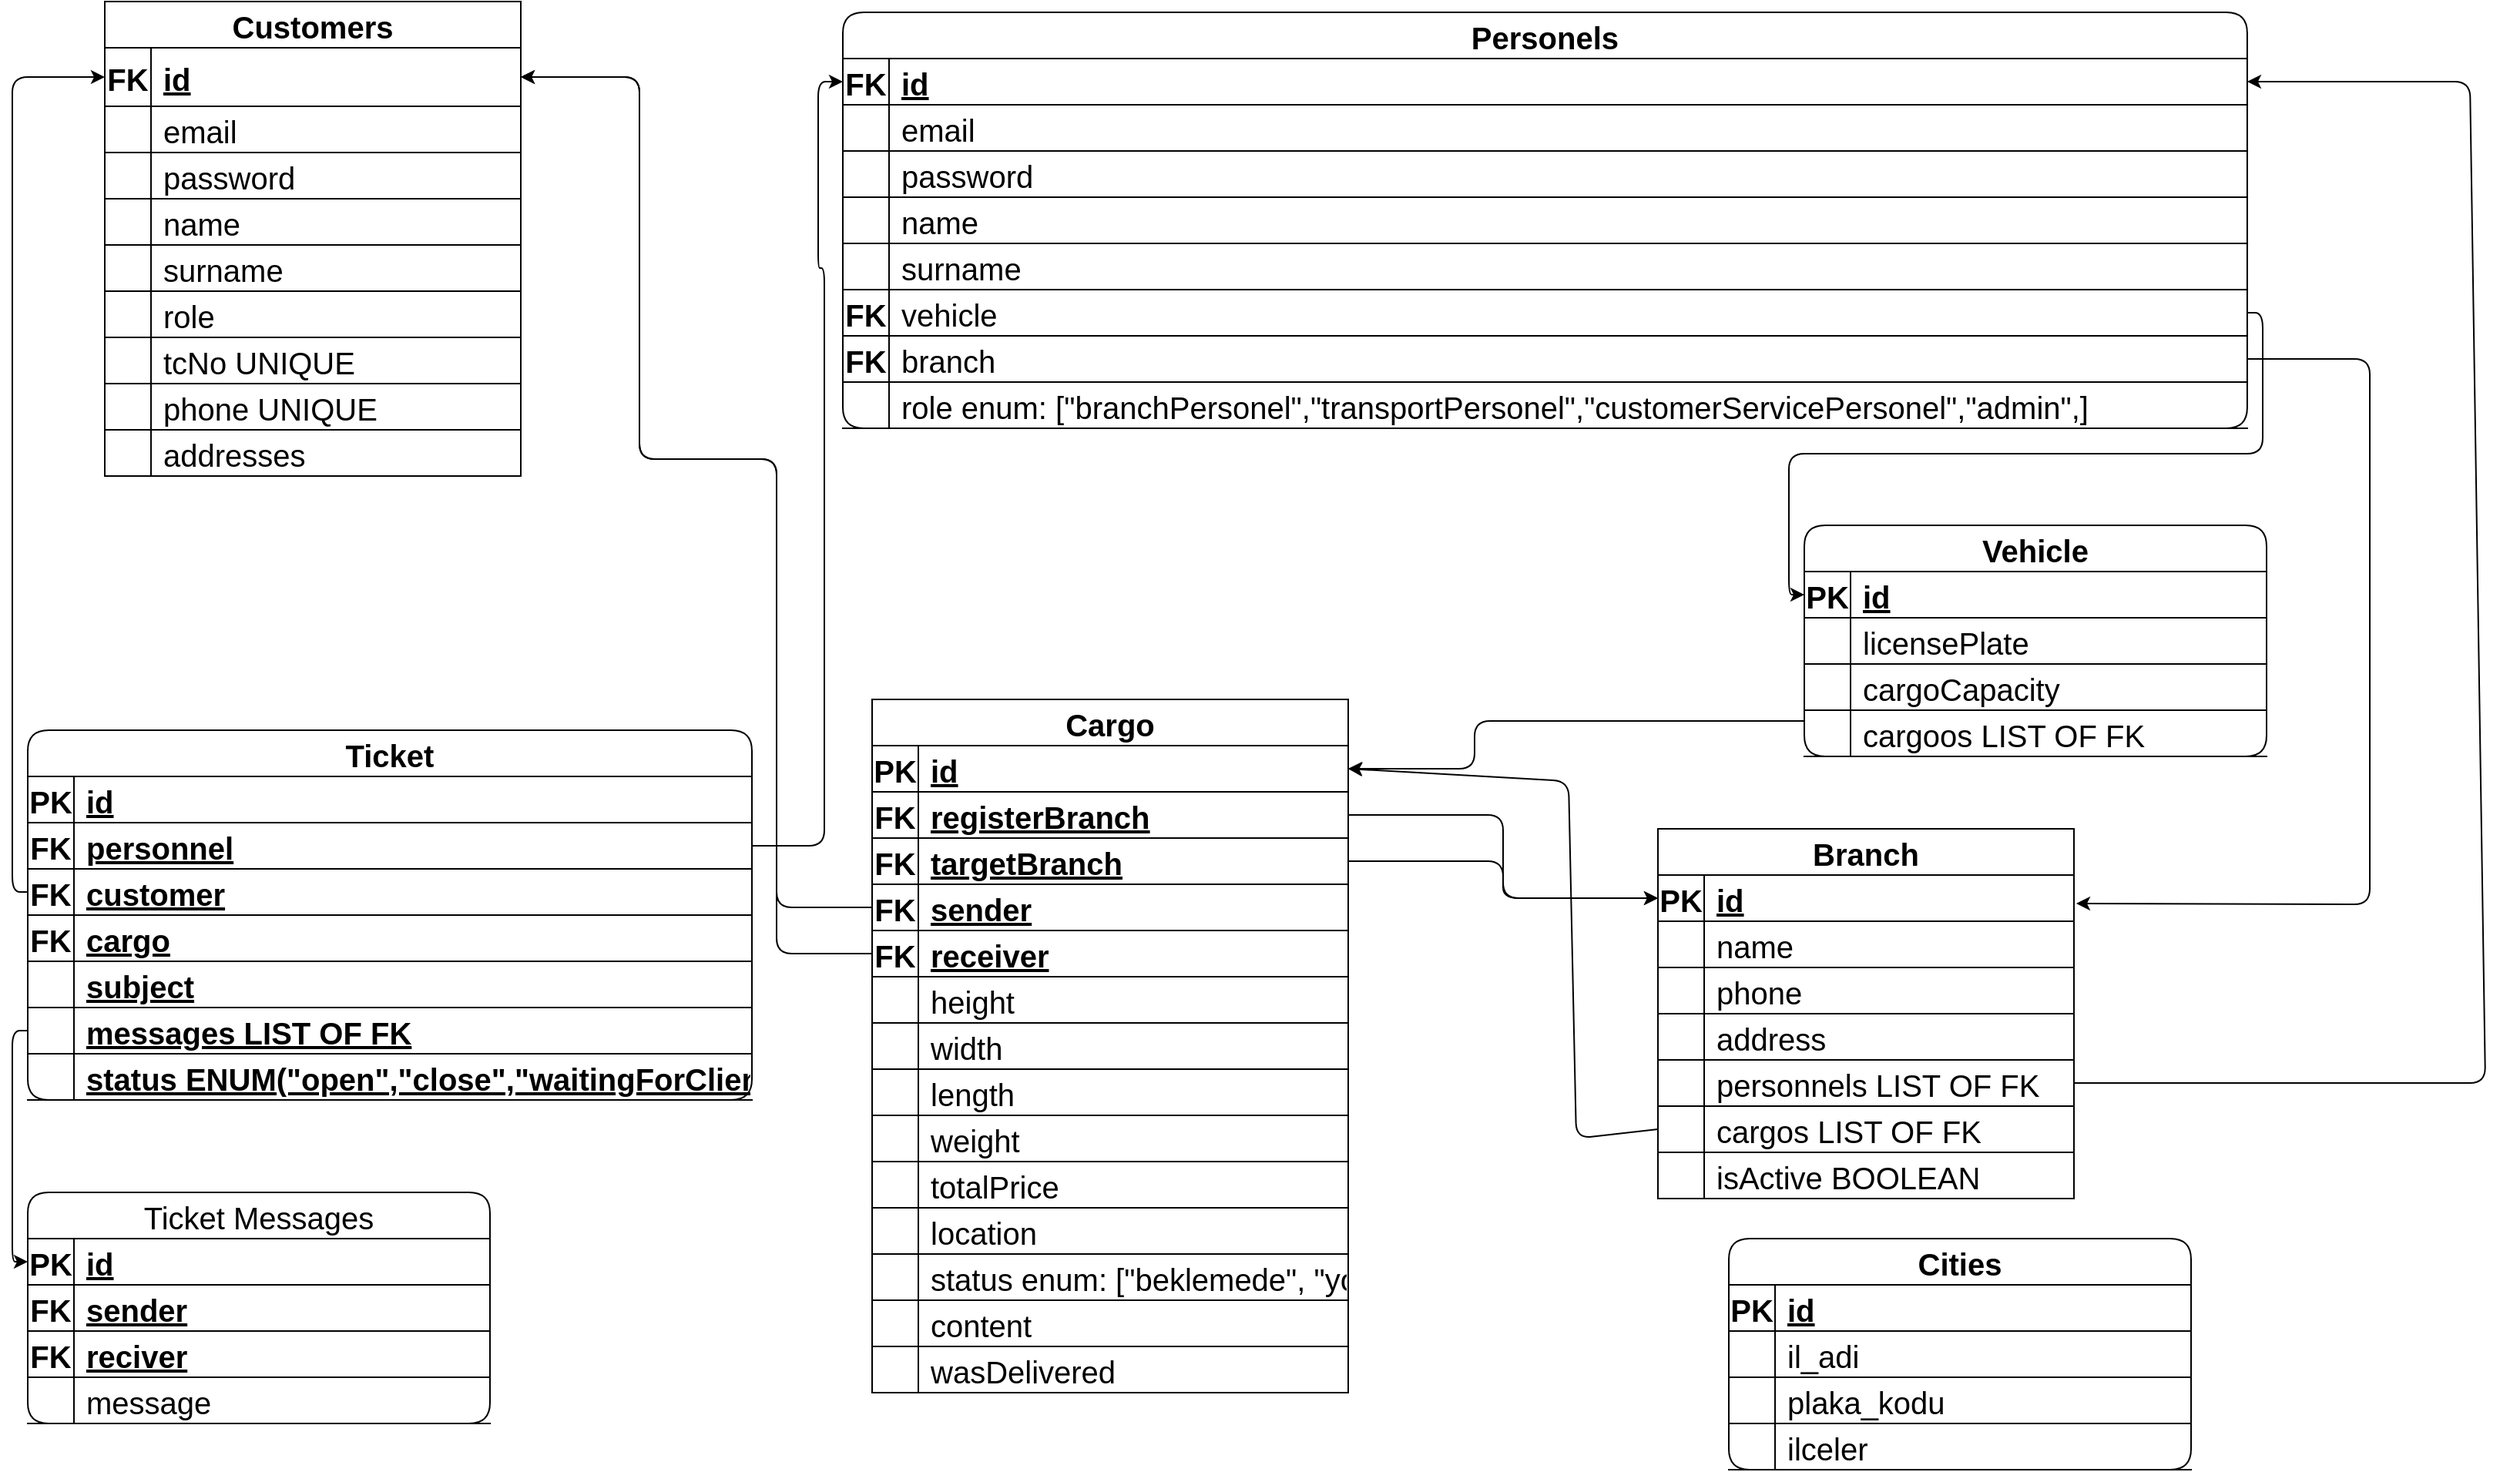 <mxfile>
    <diagram id="R2lEEEUBdFMjLlhIrx00" name="Page-1">
        <mxGraphModel dx="2983" dy="1580" grid="0" gridSize="10" guides="1" tooltips="1" connect="1" arrows="1" fold="1" page="0" pageScale="1" pageWidth="850" pageHeight="1100" math="0" shadow="0" extFonts="Permanent Marker^https://fonts.googleapis.com/css?family=Permanent+Marker">
            <root>
                <mxCell id="0"/>
                <mxCell id="1" parent="0"/>
                <mxCell id="185" style="edgeStyle=orthogonalEdgeStyle;rounded=0;sketch=0;html=1;elbow=vertical;entryX=1;entryY=0.5;entryDx=0;entryDy=0;endArrow=ERmany;endFill=0;" parent="1" target="20" edge="1">
                    <mxGeometry relative="1" as="geometry"/>
                </mxCell>
                <object label="Customers" password="" id="C-vyLk0tnHw3VtMMgP7b-23">
                    <mxCell style="shape=table;startSize=30;container=1;collapsible=1;childLayout=tableLayout;fixedRows=1;rowLines=0;fontStyle=1;align=center;resizeLast=1;labelBorderColor=none;fontSize=20;" parent="1" vertex="1">
                        <mxGeometry x="-320" y="-193" width="270" height="308" as="geometry"/>
                    </mxCell>
                </object>
                <mxCell id="C-vyLk0tnHw3VtMMgP7b-24" value="" style="shape=partialRectangle;collapsible=0;dropTarget=0;pointerEvents=0;fillColor=none;points=[[0,0.5],[1,0.5]];portConstraint=eastwest;top=0;left=0;right=0;bottom=1;labelBorderColor=none;fontSize=20;" parent="C-vyLk0tnHw3VtMMgP7b-23" vertex="1">
                    <mxGeometry y="30" width="270" height="38" as="geometry"/>
                </mxCell>
                <mxCell id="C-vyLk0tnHw3VtMMgP7b-25" value="FK" style="shape=partialRectangle;overflow=hidden;connectable=0;fillColor=none;top=0;left=0;bottom=0;right=0;fontStyle=1;labelBorderColor=none;fontSize=20;" parent="C-vyLk0tnHw3VtMMgP7b-24" vertex="1">
                    <mxGeometry width="30" height="38" as="geometry">
                        <mxRectangle width="30" height="38" as="alternateBounds"/>
                    </mxGeometry>
                </mxCell>
                <mxCell id="C-vyLk0tnHw3VtMMgP7b-26" value="id" style="shape=partialRectangle;overflow=hidden;connectable=0;fillColor=none;top=0;left=0;bottom=0;right=0;align=left;spacingLeft=6;fontStyle=5;labelBorderColor=none;fontSize=20;" parent="C-vyLk0tnHw3VtMMgP7b-24" vertex="1">
                    <mxGeometry x="30" width="240" height="38" as="geometry">
                        <mxRectangle width="240" height="38" as="alternateBounds"/>
                    </mxGeometry>
                </mxCell>
                <mxCell id="515" style="shape=partialRectangle;collapsible=0;dropTarget=0;pointerEvents=0;fillColor=none;points=[[0,0.5],[1,0.5]];portConstraint=eastwest;top=0;left=0;right=0;bottom=1;labelBorderColor=none;fontSize=20;" vertex="1" parent="C-vyLk0tnHw3VtMMgP7b-23">
                    <mxGeometry y="68" width="270" height="30" as="geometry"/>
                </mxCell>
                <mxCell id="516" style="shape=partialRectangle;overflow=hidden;connectable=0;fillColor=none;top=0;left=0;bottom=0;right=0;fontStyle=1;labelBorderColor=none;fontSize=20;" vertex="1" parent="515">
                    <mxGeometry width="30" height="30" as="geometry">
                        <mxRectangle width="30" height="30" as="alternateBounds"/>
                    </mxGeometry>
                </mxCell>
                <mxCell id="517" value="email" style="shape=partialRectangle;overflow=hidden;connectable=0;fillColor=none;top=0;left=0;bottom=0;right=0;align=left;spacingLeft=6;fontStyle=0;labelBorderColor=none;fontSize=20;" vertex="1" parent="515">
                    <mxGeometry x="30" width="240" height="30" as="geometry">
                        <mxRectangle width="240" height="30" as="alternateBounds"/>
                    </mxGeometry>
                </mxCell>
                <mxCell id="512" style="shape=partialRectangle;collapsible=0;dropTarget=0;pointerEvents=0;fillColor=none;points=[[0,0.5],[1,0.5]];portConstraint=eastwest;top=0;left=0;right=0;bottom=1;labelBorderColor=none;fontSize=20;" vertex="1" parent="C-vyLk0tnHw3VtMMgP7b-23">
                    <mxGeometry y="98" width="270" height="30" as="geometry"/>
                </mxCell>
                <mxCell id="513" style="shape=partialRectangle;overflow=hidden;connectable=0;fillColor=none;top=0;left=0;bottom=0;right=0;fontStyle=1;labelBorderColor=none;fontSize=20;" vertex="1" parent="512">
                    <mxGeometry width="30" height="30" as="geometry">
                        <mxRectangle width="30" height="30" as="alternateBounds"/>
                    </mxGeometry>
                </mxCell>
                <mxCell id="514" value="password" style="shape=partialRectangle;overflow=hidden;connectable=0;fillColor=none;top=0;left=0;bottom=0;right=0;align=left;spacingLeft=6;fontStyle=0;labelBorderColor=none;fontSize=20;" vertex="1" parent="512">
                    <mxGeometry x="30" width="240" height="30" as="geometry">
                        <mxRectangle width="240" height="30" as="alternateBounds"/>
                    </mxGeometry>
                </mxCell>
                <mxCell id="518" style="shape=partialRectangle;collapsible=0;dropTarget=0;pointerEvents=0;fillColor=none;points=[[0,0.5],[1,0.5]];portConstraint=eastwest;top=0;left=0;right=0;bottom=1;labelBorderColor=none;fontSize=20;" vertex="1" parent="C-vyLk0tnHw3VtMMgP7b-23">
                    <mxGeometry y="128" width="270" height="30" as="geometry"/>
                </mxCell>
                <mxCell id="519" style="shape=partialRectangle;overflow=hidden;connectable=0;fillColor=none;top=0;left=0;bottom=0;right=0;fontStyle=1;labelBorderColor=none;fontSize=20;" vertex="1" parent="518">
                    <mxGeometry width="30" height="30" as="geometry">
                        <mxRectangle width="30" height="30" as="alternateBounds"/>
                    </mxGeometry>
                </mxCell>
                <mxCell id="520" value="name" style="shape=partialRectangle;overflow=hidden;connectable=0;fillColor=none;top=0;left=0;bottom=0;right=0;align=left;spacingLeft=6;fontStyle=0;labelBorderColor=none;fontSize=20;" vertex="1" parent="518">
                    <mxGeometry x="30" width="240" height="30" as="geometry">
                        <mxRectangle width="240" height="30" as="alternateBounds"/>
                    </mxGeometry>
                </mxCell>
                <mxCell id="521" style="shape=partialRectangle;collapsible=0;dropTarget=0;pointerEvents=0;fillColor=none;points=[[0,0.5],[1,0.5]];portConstraint=eastwest;top=0;left=0;right=0;bottom=1;labelBorderColor=none;fontSize=20;" vertex="1" parent="C-vyLk0tnHw3VtMMgP7b-23">
                    <mxGeometry y="158" width="270" height="30" as="geometry"/>
                </mxCell>
                <mxCell id="522" style="shape=partialRectangle;overflow=hidden;connectable=0;fillColor=none;top=0;left=0;bottom=0;right=0;fontStyle=1;labelBorderColor=none;fontSize=20;" vertex="1" parent="521">
                    <mxGeometry width="30" height="30" as="geometry">
                        <mxRectangle width="30" height="30" as="alternateBounds"/>
                    </mxGeometry>
                </mxCell>
                <mxCell id="523" value="surname" style="shape=partialRectangle;overflow=hidden;connectable=0;fillColor=none;top=0;left=0;bottom=0;right=0;align=left;spacingLeft=6;fontStyle=0;labelBorderColor=none;fontSize=20;" vertex="1" parent="521">
                    <mxGeometry x="30" width="240" height="30" as="geometry">
                        <mxRectangle width="240" height="30" as="alternateBounds"/>
                    </mxGeometry>
                </mxCell>
                <mxCell id="524" style="shape=partialRectangle;collapsible=0;dropTarget=0;pointerEvents=0;fillColor=none;points=[[0,0.5],[1,0.5]];portConstraint=eastwest;top=0;left=0;right=0;bottom=1;labelBorderColor=none;fontSize=20;" vertex="1" parent="C-vyLk0tnHw3VtMMgP7b-23">
                    <mxGeometry y="188" width="270" height="30" as="geometry"/>
                </mxCell>
                <mxCell id="525" style="shape=partialRectangle;overflow=hidden;connectable=0;fillColor=none;top=0;left=0;bottom=0;right=0;fontStyle=1;labelBorderColor=none;fontSize=20;" vertex="1" parent="524">
                    <mxGeometry width="30" height="30" as="geometry">
                        <mxRectangle width="30" height="30" as="alternateBounds"/>
                    </mxGeometry>
                </mxCell>
                <mxCell id="526" value="role" style="shape=partialRectangle;overflow=hidden;connectable=0;fillColor=none;top=0;left=0;bottom=0;right=0;align=left;spacingLeft=6;fontStyle=0;labelBorderColor=none;fontSize=20;" vertex="1" parent="524">
                    <mxGeometry x="30" width="240" height="30" as="geometry">
                        <mxRectangle width="240" height="30" as="alternateBounds"/>
                    </mxGeometry>
                </mxCell>
                <mxCell id="286" style="shape=partialRectangle;collapsible=0;dropTarget=0;pointerEvents=0;fillColor=none;points=[[0,0.5],[1,0.5]];portConstraint=eastwest;top=0;left=0;right=0;bottom=1;labelBorderColor=none;fontSize=20;" parent="C-vyLk0tnHw3VtMMgP7b-23" vertex="1">
                    <mxGeometry y="218" width="270" height="30" as="geometry"/>
                </mxCell>
                <mxCell id="287" style="shape=partialRectangle;overflow=hidden;connectable=0;fillColor=none;top=0;left=0;bottom=0;right=0;fontStyle=1;labelBorderColor=none;fontSize=20;" parent="286" vertex="1">
                    <mxGeometry width="30" height="30" as="geometry">
                        <mxRectangle width="30" height="30" as="alternateBounds"/>
                    </mxGeometry>
                </mxCell>
                <mxCell id="288" value="tcNo UNIQUE" style="shape=partialRectangle;overflow=hidden;connectable=0;fillColor=none;top=0;left=0;bottom=0;right=0;align=left;spacingLeft=6;fontStyle=0;labelBorderColor=none;fontSize=20;" parent="286" vertex="1">
                    <mxGeometry x="30" width="240" height="30" as="geometry">
                        <mxRectangle width="240" height="30" as="alternateBounds"/>
                    </mxGeometry>
                </mxCell>
                <mxCell id="289" style="shape=partialRectangle;collapsible=0;dropTarget=0;pointerEvents=0;fillColor=none;points=[[0,0.5],[1,0.5]];portConstraint=eastwest;top=0;left=0;right=0;bottom=1;labelBorderColor=none;fontSize=20;" parent="C-vyLk0tnHw3VtMMgP7b-23" vertex="1">
                    <mxGeometry y="248" width="270" height="30" as="geometry"/>
                </mxCell>
                <mxCell id="290" style="shape=partialRectangle;overflow=hidden;connectable=0;fillColor=none;top=0;left=0;bottom=0;right=0;fontStyle=1;labelBorderColor=none;fontSize=20;" parent="289" vertex="1">
                    <mxGeometry width="30" height="30" as="geometry">
                        <mxRectangle width="30" height="30" as="alternateBounds"/>
                    </mxGeometry>
                </mxCell>
                <mxCell id="291" value="phone UNIQUE" style="shape=partialRectangle;overflow=hidden;connectable=0;fillColor=none;top=0;left=0;bottom=0;right=0;align=left;spacingLeft=6;fontStyle=0;labelBorderColor=none;fontSize=20;" parent="289" vertex="1">
                    <mxGeometry x="30" width="240" height="30" as="geometry">
                        <mxRectangle width="240" height="30" as="alternateBounds"/>
                    </mxGeometry>
                </mxCell>
                <mxCell id="410" style="shape=partialRectangle;collapsible=0;dropTarget=0;pointerEvents=0;fillColor=none;points=[[0,0.5],[1,0.5]];portConstraint=eastwest;top=0;left=0;right=0;bottom=1;labelBorderColor=none;fontSize=20;" parent="C-vyLk0tnHw3VtMMgP7b-23" vertex="1">
                    <mxGeometry y="278" width="270" height="30" as="geometry"/>
                </mxCell>
                <mxCell id="411" style="shape=partialRectangle;overflow=hidden;connectable=0;fillColor=none;top=0;left=0;bottom=0;right=0;fontStyle=1;labelBorderColor=none;fontSize=20;" parent="410" vertex="1">
                    <mxGeometry width="30" height="30" as="geometry">
                        <mxRectangle width="30" height="30" as="alternateBounds"/>
                    </mxGeometry>
                </mxCell>
                <mxCell id="412" value="addresses" style="shape=partialRectangle;overflow=hidden;connectable=0;fillColor=none;top=0;left=0;bottom=0;right=0;align=left;spacingLeft=6;fontStyle=0;labelBorderColor=none;fontSize=20;" parent="410" vertex="1">
                    <mxGeometry x="30" width="240" height="30" as="geometry">
                        <mxRectangle width="240" height="30" as="alternateBounds"/>
                    </mxGeometry>
                </mxCell>
                <mxCell id="2" value="Branch" style="shape=table;startSize=30;container=1;collapsible=1;childLayout=tableLayout;fixedRows=1;rowLines=1;fontStyle=1;align=center;resizeLast=1;labelBorderColor=none;fontSize=20;" parent="1" vertex="1">
                    <mxGeometry x="688" y="344" width="270" height="240" as="geometry"/>
                </mxCell>
                <mxCell id="3" value="" style="shape=partialRectangle;collapsible=0;dropTarget=0;pointerEvents=0;fillColor=none;points=[[0,0.5],[1,0.5]];portConstraint=eastwest;top=0;left=0;right=0;bottom=1;labelBorderColor=none;fontSize=20;" parent="2" vertex="1">
                    <mxGeometry y="30" width="270" height="30" as="geometry"/>
                </mxCell>
                <mxCell id="4" value="PK" style="shape=partialRectangle;overflow=hidden;connectable=0;fillColor=none;top=0;left=0;bottom=0;right=0;fontStyle=1;labelBorderColor=none;fontSize=20;" parent="3" vertex="1">
                    <mxGeometry width="30" height="30" as="geometry">
                        <mxRectangle width="30" height="30" as="alternateBounds"/>
                    </mxGeometry>
                </mxCell>
                <mxCell id="5" value="id" style="shape=partialRectangle;overflow=hidden;connectable=0;fillColor=none;top=0;left=0;bottom=0;right=0;align=left;spacingLeft=6;fontStyle=5;labelBorderColor=none;fontSize=20;" parent="3" vertex="1">
                    <mxGeometry x="30" width="240" height="30" as="geometry">
                        <mxRectangle width="240" height="30" as="alternateBounds"/>
                    </mxGeometry>
                </mxCell>
                <mxCell id="361" style="shape=partialRectangle;collapsible=0;dropTarget=0;pointerEvents=0;fillColor=none;points=[[0,0.5],[1,0.5]];portConstraint=eastwest;top=0;left=0;right=0;bottom=0;labelBorderColor=none;fontSize=20;" parent="2" vertex="1">
                    <mxGeometry y="60" width="270" height="30" as="geometry"/>
                </mxCell>
                <mxCell id="362" style="shape=partialRectangle;overflow=hidden;connectable=0;fillColor=none;top=0;left=0;bottom=0;right=0;labelBorderColor=none;fontSize=20;" parent="361" vertex="1">
                    <mxGeometry width="30" height="30" as="geometry">
                        <mxRectangle width="30" height="30" as="alternateBounds"/>
                    </mxGeometry>
                </mxCell>
                <mxCell id="363" value="name" style="shape=partialRectangle;overflow=hidden;connectable=0;fillColor=none;top=0;left=0;bottom=0;right=0;align=left;spacingLeft=6;labelBorderColor=none;fontSize=20;" parent="361" vertex="1">
                    <mxGeometry x="30" width="240" height="30" as="geometry">
                        <mxRectangle width="240" height="30" as="alternateBounds"/>
                    </mxGeometry>
                </mxCell>
                <mxCell id="364" style="shape=partialRectangle;collapsible=0;dropTarget=0;pointerEvents=0;fillColor=none;points=[[0,0.5],[1,0.5]];portConstraint=eastwest;top=0;left=0;right=0;bottom=0;labelBorderColor=none;fontSize=20;" parent="2" vertex="1">
                    <mxGeometry y="90" width="270" height="30" as="geometry"/>
                </mxCell>
                <mxCell id="365" style="shape=partialRectangle;overflow=hidden;connectable=0;fillColor=none;top=0;left=0;bottom=0;right=0;labelBorderColor=none;fontSize=20;" parent="364" vertex="1">
                    <mxGeometry width="30" height="30" as="geometry">
                        <mxRectangle width="30" height="30" as="alternateBounds"/>
                    </mxGeometry>
                </mxCell>
                <mxCell id="366" value="phone" style="shape=partialRectangle;overflow=hidden;connectable=0;fillColor=none;top=0;left=0;bottom=0;right=0;align=left;spacingLeft=6;labelBorderColor=none;fontSize=20;" parent="364" vertex="1">
                    <mxGeometry x="30" width="240" height="30" as="geometry">
                        <mxRectangle width="240" height="30" as="alternateBounds"/>
                    </mxGeometry>
                </mxCell>
                <mxCell id="429" style="shape=partialRectangle;collapsible=0;dropTarget=0;pointerEvents=0;fillColor=none;points=[[0,0.5],[1,0.5]];portConstraint=eastwest;top=0;left=0;right=0;bottom=0;labelBorderColor=none;fontSize=20;" parent="2" vertex="1">
                    <mxGeometry y="120" width="270" height="30" as="geometry"/>
                </mxCell>
                <mxCell id="430" style="shape=partialRectangle;overflow=hidden;connectable=0;fillColor=none;top=0;left=0;bottom=0;right=0;labelBorderColor=none;fontSize=20;" parent="429" vertex="1">
                    <mxGeometry width="30" height="30" as="geometry">
                        <mxRectangle width="30" height="30" as="alternateBounds"/>
                    </mxGeometry>
                </mxCell>
                <mxCell id="431" value="address" style="shape=partialRectangle;overflow=hidden;connectable=0;fillColor=none;top=0;left=0;bottom=0;right=0;align=left;spacingLeft=6;labelBorderColor=none;fontSize=20;" parent="429" vertex="1">
                    <mxGeometry x="30" width="240" height="30" as="geometry">
                        <mxRectangle width="240" height="30" as="alternateBounds"/>
                    </mxGeometry>
                </mxCell>
                <mxCell id="348" style="shape=partialRectangle;collapsible=0;dropTarget=0;pointerEvents=0;fillColor=none;points=[[0,0.5],[1,0.5]];portConstraint=eastwest;top=0;left=0;right=0;bottom=0;labelBorderColor=none;fontSize=20;" parent="2" vertex="1">
                    <mxGeometry y="150" width="270" height="30" as="geometry"/>
                </mxCell>
                <mxCell id="349" value="" style="shape=partialRectangle;overflow=hidden;connectable=0;fillColor=none;top=0;left=0;bottom=0;right=0;labelBorderColor=none;fontSize=20;" parent="348" vertex="1">
                    <mxGeometry width="30" height="30" as="geometry">
                        <mxRectangle width="30" height="30" as="alternateBounds"/>
                    </mxGeometry>
                </mxCell>
                <mxCell id="350" value="personnels LIST OF FK" style="shape=partialRectangle;overflow=hidden;connectable=0;fillColor=none;top=0;left=0;bottom=0;right=0;align=left;spacingLeft=6;labelBorderColor=none;fontSize=20;" parent="348" vertex="1">
                    <mxGeometry x="30" width="240" height="30" as="geometry">
                        <mxRectangle width="240" height="30" as="alternateBounds"/>
                    </mxGeometry>
                </mxCell>
                <mxCell id="382" style="shape=partialRectangle;collapsible=0;dropTarget=0;pointerEvents=0;fillColor=none;points=[[0,0.5],[1,0.5]];portConstraint=eastwest;top=0;left=0;right=0;bottom=0;labelBorderColor=none;fontSize=20;" parent="2" vertex="1">
                    <mxGeometry y="180" width="270" height="30" as="geometry"/>
                </mxCell>
                <mxCell id="383" style="shape=partialRectangle;overflow=hidden;connectable=0;fillColor=none;top=0;left=0;bottom=0;right=0;labelBorderColor=none;fontSize=20;" parent="382" vertex="1">
                    <mxGeometry width="30" height="30" as="geometry">
                        <mxRectangle width="30" height="30" as="alternateBounds"/>
                    </mxGeometry>
                </mxCell>
                <mxCell id="384" value="cargos LIST OF FK" style="shape=partialRectangle;overflow=hidden;connectable=0;fillColor=none;top=0;left=0;bottom=0;right=0;align=left;spacingLeft=6;labelBorderColor=none;fontSize=20;" parent="382" vertex="1">
                    <mxGeometry x="30" width="240" height="30" as="geometry">
                        <mxRectangle width="240" height="30" as="alternateBounds"/>
                    </mxGeometry>
                </mxCell>
                <mxCell id="123" style="shape=partialRectangle;collapsible=0;dropTarget=0;pointerEvents=0;fillColor=none;points=[[0,0.5],[1,0.5]];portConstraint=eastwest;top=0;left=0;right=0;bottom=0;labelBorderColor=none;fontSize=20;" parent="2" vertex="1">
                    <mxGeometry y="210" width="270" height="30" as="geometry"/>
                </mxCell>
                <mxCell id="124" style="shape=partialRectangle;overflow=hidden;connectable=0;fillColor=none;top=0;left=0;bottom=0;right=0;labelBorderColor=none;fontSize=20;" parent="123" vertex="1">
                    <mxGeometry width="30" height="30" as="geometry">
                        <mxRectangle width="30" height="30" as="alternateBounds"/>
                    </mxGeometry>
                </mxCell>
                <mxCell id="125" value="isActive BOOLEAN" style="shape=partialRectangle;overflow=hidden;connectable=0;fillColor=none;top=0;left=0;bottom=0;right=0;align=left;spacingLeft=6;labelBorderColor=none;fontSize=20;" parent="123" vertex="1">
                    <mxGeometry x="30" width="240" height="30" as="geometry">
                        <mxRectangle width="240" height="30" as="alternateBounds"/>
                    </mxGeometry>
                </mxCell>
                <mxCell id="19" value="Cargo" style="shape=table;startSize=30;container=1;collapsible=1;childLayout=tableLayout;fixedRows=1;rowLines=1;fontStyle=1;align=center;resizeLast=1;labelBorderColor=none;fontSize=20;" parent="1" vertex="1">
                    <mxGeometry x="178" y="260" width="309" height="450" as="geometry"/>
                </mxCell>
                <mxCell id="20" value="" style="shape=partialRectangle;collapsible=0;dropTarget=0;pointerEvents=0;fillColor=none;points=[[0,0.5],[1,0.5]];portConstraint=eastwest;top=0;left=0;right=0;bottom=1;labelBorderColor=none;fontSize=20;" parent="19" vertex="1">
                    <mxGeometry y="30" width="309" height="30" as="geometry"/>
                </mxCell>
                <mxCell id="21" value="PK" style="shape=partialRectangle;overflow=hidden;connectable=0;fillColor=none;top=0;left=0;bottom=0;right=0;fontStyle=1;labelBorderColor=none;fontSize=20;" parent="20" vertex="1">
                    <mxGeometry width="30" height="30" as="geometry">
                        <mxRectangle width="30" height="30" as="alternateBounds"/>
                    </mxGeometry>
                </mxCell>
                <mxCell id="22" value="id" style="shape=partialRectangle;overflow=hidden;connectable=0;fillColor=none;top=0;left=0;bottom=0;right=0;align=left;spacingLeft=6;fontStyle=5;labelBorderColor=none;fontSize=20;" parent="20" vertex="1">
                    <mxGeometry x="30" width="279" height="30" as="geometry">
                        <mxRectangle width="279" height="30" as="alternateBounds"/>
                    </mxGeometry>
                </mxCell>
                <mxCell id="23" value="" style="shape=partialRectangle;collapsible=0;dropTarget=0;pointerEvents=0;fillColor=none;points=[[0,0.5],[1,0.5]];portConstraint=eastwest;top=0;left=0;right=0;bottom=0;fontStyle=5;labelBorderColor=none;fontSize=20;" parent="19" vertex="1">
                    <mxGeometry y="60" width="309" height="30" as="geometry"/>
                </mxCell>
                <mxCell id="24" value="FK" style="shape=partialRectangle;overflow=hidden;connectable=0;fillColor=none;top=0;left=0;bottom=0;right=0;fontStyle=1;labelBorderColor=none;fontSize=20;" parent="23" vertex="1">
                    <mxGeometry width="30" height="30" as="geometry">
                        <mxRectangle width="30" height="30" as="alternateBounds"/>
                    </mxGeometry>
                </mxCell>
                <mxCell id="25" value="registerBranch" style="shape=partialRectangle;overflow=hidden;connectable=0;fillColor=none;top=0;left=0;bottom=0;right=0;align=left;spacingLeft=6;fontStyle=5;labelBorderColor=none;fontSize=20;" parent="23" vertex="1">
                    <mxGeometry x="30" width="279" height="30" as="geometry">
                        <mxRectangle width="279" height="30" as="alternateBounds"/>
                    </mxGeometry>
                </mxCell>
                <mxCell id="97" style="shape=partialRectangle;collapsible=0;dropTarget=0;pointerEvents=0;fillColor=none;points=[[0,0.5],[1,0.5]];portConstraint=eastwest;top=0;left=0;right=0;bottom=0;labelBorderColor=none;fontSize=20;" parent="19" vertex="1">
                    <mxGeometry y="90" width="309" height="30" as="geometry"/>
                </mxCell>
                <mxCell id="98" value="FK" style="shape=partialRectangle;overflow=hidden;connectable=0;fillColor=none;top=0;left=0;bottom=0;right=0;fontStyle=1;labelBorderColor=none;fontSize=20;" parent="97" vertex="1">
                    <mxGeometry width="30" height="30" as="geometry">
                        <mxRectangle width="30" height="30" as="alternateBounds"/>
                    </mxGeometry>
                </mxCell>
                <mxCell id="99" value="targetBranch" style="shape=partialRectangle;overflow=hidden;connectable=0;fillColor=none;top=0;left=0;bottom=0;right=0;align=left;spacingLeft=6;fontStyle=5;labelBorderColor=none;fontSize=20;" parent="97" vertex="1">
                    <mxGeometry x="30" width="279" height="30" as="geometry">
                        <mxRectangle width="279" height="30" as="alternateBounds"/>
                    </mxGeometry>
                </mxCell>
                <mxCell id="115" style="shape=partialRectangle;collapsible=0;dropTarget=0;pointerEvents=0;fillColor=none;points=[[0,0.5],[1,0.5]];portConstraint=eastwest;top=0;left=0;right=0;bottom=0;labelBorderColor=none;fontSize=20;" parent="19" vertex="1">
                    <mxGeometry y="120" width="309" height="30" as="geometry"/>
                </mxCell>
                <mxCell id="116" value="FK" style="shape=partialRectangle;overflow=hidden;connectable=0;fillColor=none;top=0;left=0;bottom=0;right=0;fontStyle=1;labelBorderColor=none;fontSize=20;" parent="115" vertex="1">
                    <mxGeometry width="30" height="30" as="geometry">
                        <mxRectangle width="30" height="30" as="alternateBounds"/>
                    </mxGeometry>
                </mxCell>
                <mxCell id="117" value="sender" style="shape=partialRectangle;overflow=hidden;connectable=0;fillColor=none;top=0;left=0;bottom=0;right=0;align=left;spacingLeft=6;fontStyle=5;labelBorderColor=none;fontSize=20;" parent="115" vertex="1">
                    <mxGeometry x="30" width="279" height="30" as="geometry">
                        <mxRectangle width="279" height="30" as="alternateBounds"/>
                    </mxGeometry>
                </mxCell>
                <mxCell id="105" style="shape=partialRectangle;collapsible=0;dropTarget=0;pointerEvents=0;fillColor=none;points=[[0,0.5],[1,0.5]];portConstraint=eastwest;top=0;left=0;right=0;bottom=0;labelBorderColor=none;fontSize=20;" parent="19" vertex="1">
                    <mxGeometry y="150" width="309" height="30" as="geometry"/>
                </mxCell>
                <mxCell id="106" value="FK" style="shape=partialRectangle;overflow=hidden;connectable=0;fillColor=none;top=0;left=0;bottom=0;right=0;fontStyle=1;labelBorderColor=none;fontSize=20;" parent="105" vertex="1">
                    <mxGeometry width="30" height="30" as="geometry">
                        <mxRectangle width="30" height="30" as="alternateBounds"/>
                    </mxGeometry>
                </mxCell>
                <mxCell id="107" value="receiver" style="shape=partialRectangle;overflow=hidden;connectable=0;fillColor=none;top=0;left=0;bottom=0;right=0;align=left;spacingLeft=6;fontStyle=5;labelBorderColor=none;fontSize=20;" parent="105" vertex="1">
                    <mxGeometry x="30" width="279" height="30" as="geometry">
                        <mxRectangle width="279" height="30" as="alternateBounds"/>
                    </mxGeometry>
                </mxCell>
                <mxCell id="492" style="shape=partialRectangle;collapsible=0;dropTarget=0;pointerEvents=0;fillColor=none;points=[[0,0.5],[1,0.5]];portConstraint=eastwest;top=0;left=0;right=0;bottom=0;labelBorderColor=none;fontSize=20;" parent="19" vertex="1">
                    <mxGeometry y="180" width="309" height="30" as="geometry"/>
                </mxCell>
                <mxCell id="493" style="shape=partialRectangle;overflow=hidden;connectable=0;fillColor=none;top=0;left=0;bottom=0;right=0;labelBorderColor=none;fontSize=20;" parent="492" vertex="1">
                    <mxGeometry width="30" height="30" as="geometry">
                        <mxRectangle width="30" height="30" as="alternateBounds"/>
                    </mxGeometry>
                </mxCell>
                <mxCell id="494" value="height" style="shape=partialRectangle;overflow=hidden;connectable=0;fillColor=none;top=0;left=0;bottom=0;right=0;align=left;spacingLeft=6;labelBorderColor=none;fontSize=20;" parent="492" vertex="1">
                    <mxGeometry x="30" width="279" height="30" as="geometry">
                        <mxRectangle width="279" height="30" as="alternateBounds"/>
                    </mxGeometry>
                </mxCell>
                <mxCell id="495" style="shape=partialRectangle;collapsible=0;dropTarget=0;pointerEvents=0;fillColor=none;points=[[0,0.5],[1,0.5]];portConstraint=eastwest;top=0;left=0;right=0;bottom=0;labelBorderColor=none;fontSize=20;" parent="19" vertex="1">
                    <mxGeometry y="210" width="309" height="30" as="geometry"/>
                </mxCell>
                <mxCell id="496" style="shape=partialRectangle;overflow=hidden;connectable=0;fillColor=none;top=0;left=0;bottom=0;right=0;labelBorderColor=none;fontSize=20;" parent="495" vertex="1">
                    <mxGeometry width="30" height="30" as="geometry">
                        <mxRectangle width="30" height="30" as="alternateBounds"/>
                    </mxGeometry>
                </mxCell>
                <mxCell id="497" value="width" style="shape=partialRectangle;overflow=hidden;connectable=0;fillColor=none;top=0;left=0;bottom=0;right=0;align=left;spacingLeft=6;labelBorderColor=none;fontSize=20;" parent="495" vertex="1">
                    <mxGeometry x="30" width="279" height="30" as="geometry">
                        <mxRectangle width="279" height="30" as="alternateBounds"/>
                    </mxGeometry>
                </mxCell>
                <mxCell id="498" style="shape=partialRectangle;collapsible=0;dropTarget=0;pointerEvents=0;fillColor=none;points=[[0,0.5],[1,0.5]];portConstraint=eastwest;top=0;left=0;right=0;bottom=0;labelBorderColor=none;fontSize=20;" parent="19" vertex="1">
                    <mxGeometry y="240" width="309" height="30" as="geometry"/>
                </mxCell>
                <mxCell id="499" style="shape=partialRectangle;overflow=hidden;connectable=0;fillColor=none;top=0;left=0;bottom=0;right=0;labelBorderColor=none;fontSize=20;" parent="498" vertex="1">
                    <mxGeometry width="30" height="30" as="geometry">
                        <mxRectangle width="30" height="30" as="alternateBounds"/>
                    </mxGeometry>
                </mxCell>
                <mxCell id="500" value="length" style="shape=partialRectangle;overflow=hidden;connectable=0;fillColor=none;top=0;left=0;bottom=0;right=0;align=left;spacingLeft=6;labelBorderColor=none;fontSize=20;" parent="498" vertex="1">
                    <mxGeometry x="30" width="279" height="30" as="geometry">
                        <mxRectangle width="279" height="30" as="alternateBounds"/>
                    </mxGeometry>
                </mxCell>
                <mxCell id="109" style="shape=partialRectangle;collapsible=0;dropTarget=0;pointerEvents=0;fillColor=none;points=[[0,0.5],[1,0.5]];portConstraint=eastwest;top=0;left=0;right=0;bottom=0;labelBorderColor=none;fontSize=20;" parent="19" vertex="1">
                    <mxGeometry y="270" width="309" height="30" as="geometry"/>
                </mxCell>
                <mxCell id="110" style="shape=partialRectangle;overflow=hidden;connectable=0;fillColor=none;top=0;left=0;bottom=0;right=0;labelBorderColor=none;fontSize=20;" parent="109" vertex="1">
                    <mxGeometry width="30" height="30" as="geometry">
                        <mxRectangle width="30" height="30" as="alternateBounds"/>
                    </mxGeometry>
                </mxCell>
                <mxCell id="111" value="weight" style="shape=partialRectangle;overflow=hidden;connectable=0;fillColor=none;top=0;left=0;bottom=0;right=0;align=left;spacingLeft=6;labelBorderColor=none;fontSize=20;" parent="109" vertex="1">
                    <mxGeometry x="30" width="279" height="30" as="geometry">
                        <mxRectangle width="279" height="30" as="alternateBounds"/>
                    </mxGeometry>
                </mxCell>
                <mxCell id="112" style="shape=partialRectangle;collapsible=0;dropTarget=0;pointerEvents=0;fillColor=none;points=[[0,0.5],[1,0.5]];portConstraint=eastwest;top=0;left=0;right=0;bottom=0;labelBorderColor=none;fontSize=20;" parent="19" vertex="1">
                    <mxGeometry y="300" width="309" height="30" as="geometry"/>
                </mxCell>
                <mxCell id="113" style="shape=partialRectangle;overflow=hidden;connectable=0;fillColor=none;top=0;left=0;bottom=0;right=0;labelBorderColor=none;fontSize=20;" parent="112" vertex="1">
                    <mxGeometry width="30" height="30" as="geometry">
                        <mxRectangle width="30" height="30" as="alternateBounds"/>
                    </mxGeometry>
                </mxCell>
                <mxCell id="114" value="totalPrice" style="shape=partialRectangle;overflow=hidden;connectable=0;fillColor=none;top=0;left=0;bottom=0;right=0;align=left;spacingLeft=6;labelBorderColor=none;fontSize=20;" parent="112" vertex="1">
                    <mxGeometry x="30" width="279" height="30" as="geometry">
                        <mxRectangle width="279" height="30" as="alternateBounds"/>
                    </mxGeometry>
                </mxCell>
                <mxCell id="376" style="shape=partialRectangle;collapsible=0;dropTarget=0;pointerEvents=0;fillColor=none;points=[[0,0.5],[1,0.5]];portConstraint=eastwest;top=0;left=0;right=0;bottom=0;labelBorderColor=none;fontSize=20;" parent="19" vertex="1">
                    <mxGeometry y="330" width="309" height="30" as="geometry"/>
                </mxCell>
                <mxCell id="377" style="shape=partialRectangle;overflow=hidden;connectable=0;fillColor=none;top=0;left=0;bottom=0;right=0;labelBorderColor=none;fontSize=20;" parent="376" vertex="1">
                    <mxGeometry width="30" height="30" as="geometry">
                        <mxRectangle width="30" height="30" as="alternateBounds"/>
                    </mxGeometry>
                </mxCell>
                <mxCell id="378" value="location" style="shape=partialRectangle;overflow=hidden;connectable=0;fillColor=none;top=0;left=0;bottom=0;right=0;align=left;spacingLeft=6;labelBorderColor=none;fontSize=20;" parent="376" vertex="1">
                    <mxGeometry x="30" width="279" height="30" as="geometry">
                        <mxRectangle width="279" height="30" as="alternateBounds"/>
                    </mxGeometry>
                </mxCell>
                <mxCell id="119" style="shape=partialRectangle;collapsible=0;dropTarget=0;pointerEvents=0;fillColor=none;points=[[0,0.5],[1,0.5]];portConstraint=eastwest;top=0;left=0;right=0;bottom=0;labelBorderColor=none;fontSize=20;" parent="19" vertex="1">
                    <mxGeometry y="360" width="309" height="30" as="geometry"/>
                </mxCell>
                <mxCell id="120" style="shape=partialRectangle;overflow=hidden;connectable=0;fillColor=none;top=0;left=0;bottom=0;right=0;labelBorderColor=none;fontSize=20;" parent="119" vertex="1">
                    <mxGeometry width="30" height="30" as="geometry">
                        <mxRectangle width="30" height="30" as="alternateBounds"/>
                    </mxGeometry>
                </mxCell>
                <mxCell id="121" value="status enum: [&quot;beklemede&quot;, &quot;yolda&quot;, &quot;teslim edildi&quot;,&quot;subede&quot;]" style="shape=partialRectangle;overflow=hidden;connectable=0;fillColor=none;top=0;left=0;bottom=0;right=0;align=left;spacingLeft=6;labelBorderColor=none;fontSize=20;" parent="119" vertex="1">
                    <mxGeometry x="30" width="279" height="30" as="geometry">
                        <mxRectangle width="279" height="30" as="alternateBounds"/>
                    </mxGeometry>
                </mxCell>
                <mxCell id="367" style="shape=partialRectangle;collapsible=0;dropTarget=0;pointerEvents=0;fillColor=none;points=[[0,0.5],[1,0.5]];portConstraint=eastwest;top=0;left=0;right=0;bottom=0;labelBorderColor=none;fontSize=20;" parent="19" vertex="1">
                    <mxGeometry y="390" width="309" height="30" as="geometry"/>
                </mxCell>
                <mxCell id="368" style="shape=partialRectangle;overflow=hidden;connectable=0;fillColor=none;top=0;left=0;bottom=0;right=0;labelBorderColor=none;fontSize=20;" parent="367" vertex="1">
                    <mxGeometry width="30" height="30" as="geometry">
                        <mxRectangle width="30" height="30" as="alternateBounds"/>
                    </mxGeometry>
                </mxCell>
                <mxCell id="369" value="content" style="shape=partialRectangle;overflow=hidden;connectable=0;fillColor=none;top=0;left=0;bottom=0;right=0;align=left;spacingLeft=6;labelBorderColor=none;fontSize=20;" parent="367" vertex="1">
                    <mxGeometry x="30" width="279" height="30" as="geometry">
                        <mxRectangle width="279" height="30" as="alternateBounds"/>
                    </mxGeometry>
                </mxCell>
                <mxCell id="379" style="shape=partialRectangle;collapsible=0;dropTarget=0;pointerEvents=0;fillColor=none;points=[[0,0.5],[1,0.5]];portConstraint=eastwest;top=0;left=0;right=0;bottom=0;labelBorderColor=none;fontSize=20;" parent="19" vertex="1">
                    <mxGeometry y="420" width="309" height="30" as="geometry"/>
                </mxCell>
                <mxCell id="380" style="shape=partialRectangle;overflow=hidden;connectable=0;fillColor=none;top=0;left=0;bottom=0;right=0;labelBorderColor=none;fontSize=20;" parent="379" vertex="1">
                    <mxGeometry width="30" height="30" as="geometry">
                        <mxRectangle width="30" height="30" as="alternateBounds"/>
                    </mxGeometry>
                </mxCell>
                <mxCell id="381" value="wasDelivered" style="shape=partialRectangle;overflow=hidden;connectable=0;fillColor=none;top=0;left=0;bottom=0;right=0;align=left;spacingLeft=6;labelBorderColor=none;fontSize=20;" parent="379" vertex="1">
                    <mxGeometry x="30" width="279" height="30" as="geometry">
                        <mxRectangle width="279" height="30" as="alternateBounds"/>
                    </mxGeometry>
                </mxCell>
                <mxCell id="88" style="edgeStyle=none;html=1;entryX=1;entryY=0.5;entryDx=0;entryDy=0;sketch=1;curveFitting=1;jiggle=2;strokeColor=none;labelBorderColor=none;fontSize=20;" parent="1" target="3" edge="1">
                    <mxGeometry relative="1" as="geometry">
                        <mxPoint x="132.232" y="150.0" as="sourcePoint"/>
                    </mxGeometry>
                </mxCell>
                <object label="Vehicle" name="name" placeholders="1" surname="surname" branch="branch" id="171">
                    <mxCell style="shape=table;startSize=30;container=1;collapsible=1;childLayout=tableLayout;fixedRows=1;rowLines=1;fontStyle=1;align=center;resizeLast=1;resizeLastRow=1;columnLines=1;rounded=1;shadow=0;comic=0;labelBorderColor=none;fontSize=20;" parent="1" vertex="1">
                        <mxGeometry x="783" y="147" width="300" height="150" as="geometry">
                            <mxRectangle x="420" y="80" width="100" height="30" as="alternateBounds"/>
                        </mxGeometry>
                    </mxCell>
                </object>
                <mxCell id="172" value="" style="shape=partialRectangle;collapsible=0;dropTarget=0;pointerEvents=0;fillColor=none;points=[[0,0.5],[1,0.5]];portConstraint=eastwest;top=0;left=0;right=0;bottom=1;labelBorderColor=none;fontSize=20;" parent="171" vertex="1">
                    <mxGeometry y="30" width="300" height="30" as="geometry"/>
                </mxCell>
                <mxCell id="173" value="PK" style="shape=partialRectangle;overflow=hidden;connectable=0;fillColor=none;top=0;left=0;bottom=0;right=0;fontStyle=1;labelBorderColor=none;fontSize=20;" parent="172" vertex="1">
                    <mxGeometry width="30" height="30" as="geometry">
                        <mxRectangle width="30" height="30" as="alternateBounds"/>
                    </mxGeometry>
                </mxCell>
                <mxCell id="174" value="id" style="shape=partialRectangle;overflow=hidden;connectable=0;fillColor=none;top=0;left=0;bottom=0;right=0;align=left;spacingLeft=6;fontStyle=5;labelBorderColor=none;fontSize=20;" parent="172" vertex="1">
                    <mxGeometry x="30" width="270" height="30" as="geometry">
                        <mxRectangle width="270" height="30" as="alternateBounds"/>
                    </mxGeometry>
                </mxCell>
                <mxCell id="175" style="shape=partialRectangle;collapsible=0;dropTarget=0;pointerEvents=0;fillColor=none;points=[[0,0.5],[1,0.5]];portConstraint=eastwest;top=0;left=0;right=0;bottom=1;labelBorderColor=none;fontSize=20;" parent="171" vertex="1">
                    <mxGeometry y="60" width="300" height="30" as="geometry"/>
                </mxCell>
                <mxCell id="176" style="shape=partialRectangle;overflow=hidden;connectable=0;fillColor=none;top=0;left=0;bottom=0;right=0;fontStyle=1;labelBorderColor=none;fontSize=20;" parent="175" vertex="1">
                    <mxGeometry width="30" height="30" as="geometry">
                        <mxRectangle width="30" height="30" as="alternateBounds"/>
                    </mxGeometry>
                </mxCell>
                <mxCell id="177" value="licensePlate" style="shape=partialRectangle;overflow=hidden;connectable=0;fillColor=none;top=0;left=0;bottom=0;right=0;align=left;spacingLeft=6;fontStyle=0;labelBorderColor=none;fontSize=20;" parent="175" vertex="1">
                    <mxGeometry x="30" width="270" height="30" as="geometry">
                        <mxRectangle width="270" height="30" as="alternateBounds"/>
                    </mxGeometry>
                </mxCell>
                <mxCell id="436" style="shape=partialRectangle;collapsible=0;dropTarget=0;pointerEvents=0;fillColor=none;points=[[0,0.5],[1,0.5]];portConstraint=eastwest;top=0;left=0;right=0;bottom=1;labelBorderColor=none;fontSize=20;" parent="171" vertex="1">
                    <mxGeometry y="90" width="300" height="30" as="geometry"/>
                </mxCell>
                <mxCell id="437" style="shape=partialRectangle;overflow=hidden;connectable=0;fillColor=none;top=0;left=0;bottom=0;right=0;fontStyle=1;labelBorderColor=none;fontSize=20;" parent="436" vertex="1">
                    <mxGeometry width="30" height="30" as="geometry">
                        <mxRectangle width="30" height="30" as="alternateBounds"/>
                    </mxGeometry>
                </mxCell>
                <mxCell id="438" value="cargoCapacity" style="shape=partialRectangle;overflow=hidden;connectable=0;fillColor=none;top=0;left=0;bottom=0;right=0;align=left;spacingLeft=6;fontStyle=0;labelBorderColor=none;fontSize=20;" parent="436" vertex="1">
                    <mxGeometry x="30" width="270" height="30" as="geometry">
                        <mxRectangle width="270" height="30" as="alternateBounds"/>
                    </mxGeometry>
                </mxCell>
                <mxCell id="439" style="shape=partialRectangle;collapsible=0;dropTarget=0;pointerEvents=0;fillColor=none;points=[[0,0.5],[1,0.5]];portConstraint=eastwest;top=0;left=0;right=0;bottom=1;labelBorderColor=none;fontSize=20;" parent="171" vertex="1">
                    <mxGeometry y="120" width="300" height="30" as="geometry"/>
                </mxCell>
                <mxCell id="440" style="shape=partialRectangle;overflow=hidden;connectable=0;fillColor=none;top=0;left=0;bottom=0;right=0;fontStyle=1;labelBorderColor=none;fontSize=20;" parent="439" vertex="1">
                    <mxGeometry width="30" height="30" as="geometry">
                        <mxRectangle width="30" height="30" as="alternateBounds"/>
                    </mxGeometry>
                </mxCell>
                <mxCell id="441" value="cargoos LIST OF FK" style="shape=partialRectangle;overflow=hidden;connectable=0;fillColor=none;top=0;left=0;bottom=0;right=0;align=left;spacingLeft=6;fontStyle=0;labelBorderColor=none;fontSize=20;" parent="439" vertex="1">
                    <mxGeometry x="30" width="270" height="30" as="geometry">
                        <mxRectangle width="270" height="30" as="alternateBounds"/>
                    </mxGeometry>
                </mxCell>
                <object label="Cities" name="name" placeholders="1" surname="surname" branch="branch" id="191">
                    <mxCell style="shape=table;startSize=30;container=1;collapsible=1;childLayout=tableLayout;fixedRows=1;rowLines=1;fontStyle=1;align=center;resizeLast=1;resizeLastRow=1;columnLines=1;rounded=1;shadow=0;comic=0;labelBorderColor=none;fontSize=20;" parent="1" vertex="1">
                        <mxGeometry x="734" y="610" width="300" height="150" as="geometry">
                            <mxRectangle x="420" y="80" width="100" height="30" as="alternateBounds"/>
                        </mxGeometry>
                    </mxCell>
                </object>
                <mxCell id="192" value="" style="shape=partialRectangle;collapsible=0;dropTarget=0;pointerEvents=0;fillColor=none;points=[[0,0.5],[1,0.5]];portConstraint=eastwest;top=0;left=0;right=0;bottom=1;labelBorderColor=none;fontSize=20;" parent="191" vertex="1">
                    <mxGeometry y="30" width="300" height="30" as="geometry"/>
                </mxCell>
                <mxCell id="193" value="PK" style="shape=partialRectangle;overflow=hidden;connectable=0;fillColor=none;top=0;left=0;bottom=0;right=0;fontStyle=1;labelBorderColor=none;fontSize=20;" parent="192" vertex="1">
                    <mxGeometry width="30" height="30" as="geometry">
                        <mxRectangle width="30" height="30" as="alternateBounds"/>
                    </mxGeometry>
                </mxCell>
                <mxCell id="194" value="id" style="shape=partialRectangle;overflow=hidden;connectable=0;fillColor=none;top=0;left=0;bottom=0;right=0;align=left;spacingLeft=6;fontStyle=5;labelBorderColor=none;fontSize=20;" parent="192" vertex="1">
                    <mxGeometry x="30" width="270" height="30" as="geometry">
                        <mxRectangle width="270" height="30" as="alternateBounds"/>
                    </mxGeometry>
                </mxCell>
                <mxCell id="195" style="shape=partialRectangle;collapsible=0;dropTarget=0;pointerEvents=0;fillColor=none;points=[[0,0.5],[1,0.5]];portConstraint=eastwest;top=0;left=0;right=0;bottom=1;labelBorderColor=none;fontSize=20;" parent="191" vertex="1">
                    <mxGeometry y="60" width="300" height="30" as="geometry"/>
                </mxCell>
                <mxCell id="196" style="shape=partialRectangle;overflow=hidden;connectable=0;fillColor=none;top=0;left=0;bottom=0;right=0;fontStyle=1;labelBorderColor=none;fontSize=20;" parent="195" vertex="1">
                    <mxGeometry width="30" height="30" as="geometry">
                        <mxRectangle width="30" height="30" as="alternateBounds"/>
                    </mxGeometry>
                </mxCell>
                <mxCell id="197" value="il_adi" style="shape=partialRectangle;overflow=hidden;connectable=0;fillColor=none;top=0;left=0;bottom=0;right=0;align=left;spacingLeft=6;fontStyle=0;labelBorderColor=none;fontSize=20;" parent="195" vertex="1">
                    <mxGeometry x="30" width="270" height="30" as="geometry">
                        <mxRectangle width="270" height="30" as="alternateBounds"/>
                    </mxGeometry>
                </mxCell>
                <mxCell id="539" style="shape=partialRectangle;collapsible=0;dropTarget=0;pointerEvents=0;fillColor=none;points=[[0,0.5],[1,0.5]];portConstraint=eastwest;top=0;left=0;right=0;bottom=1;labelBorderColor=none;fontSize=20;" vertex="1" parent="191">
                    <mxGeometry y="90" width="300" height="30" as="geometry"/>
                </mxCell>
                <mxCell id="540" style="shape=partialRectangle;overflow=hidden;connectable=0;fillColor=none;top=0;left=0;bottom=0;right=0;fontStyle=1;labelBorderColor=none;fontSize=20;" vertex="1" parent="539">
                    <mxGeometry width="30" height="30" as="geometry">
                        <mxRectangle width="30" height="30" as="alternateBounds"/>
                    </mxGeometry>
                </mxCell>
                <mxCell id="541" value="plaka_kodu" style="shape=partialRectangle;overflow=hidden;connectable=0;fillColor=none;top=0;left=0;bottom=0;right=0;align=left;spacingLeft=6;fontStyle=0;labelBorderColor=none;fontSize=20;" vertex="1" parent="539">
                    <mxGeometry x="30" width="270" height="30" as="geometry">
                        <mxRectangle width="270" height="30" as="alternateBounds"/>
                    </mxGeometry>
                </mxCell>
                <mxCell id="542" style="shape=partialRectangle;collapsible=0;dropTarget=0;pointerEvents=0;fillColor=none;points=[[0,0.5],[1,0.5]];portConstraint=eastwest;top=0;left=0;right=0;bottom=1;labelBorderColor=none;fontSize=20;" vertex="1" parent="191">
                    <mxGeometry y="120" width="300" height="30" as="geometry"/>
                </mxCell>
                <mxCell id="543" style="shape=partialRectangle;overflow=hidden;connectable=0;fillColor=none;top=0;left=0;bottom=0;right=0;fontStyle=1;labelBorderColor=none;fontSize=20;" vertex="1" parent="542">
                    <mxGeometry width="30" height="30" as="geometry">
                        <mxRectangle width="30" height="30" as="alternateBounds"/>
                    </mxGeometry>
                </mxCell>
                <mxCell id="544" value="ilceler" style="shape=partialRectangle;overflow=hidden;connectable=0;fillColor=none;top=0;left=0;bottom=0;right=0;align=left;spacingLeft=6;fontStyle=0;labelBorderColor=none;fontSize=20;" vertex="1" parent="542">
                    <mxGeometry x="30" width="270" height="30" as="geometry">
                        <mxRectangle width="270" height="30" as="alternateBounds"/>
                    </mxGeometry>
                </mxCell>
                <object label="Ticket" name="name" placeholders="1" surname="surname" branch="branch" id="316">
                    <mxCell style="shape=table;startSize=30;container=1;collapsible=1;childLayout=tableLayout;fixedRows=1;rowLines=1;fontStyle=1;align=center;resizeLast=1;resizeLastRow=1;columnLines=1;rounded=1;shadow=0;comic=0;labelBorderColor=none;fontSize=20;" parent="1" vertex="1">
                        <mxGeometry x="-370" y="280" width="470" height="240" as="geometry">
                            <mxRectangle x="420" y="80" width="100" height="30" as="alternateBounds"/>
                        </mxGeometry>
                    </mxCell>
                </object>
                <mxCell id="317" value="" style="shape=partialRectangle;collapsible=0;dropTarget=0;pointerEvents=0;fillColor=none;points=[[0,0.5],[1,0.5]];portConstraint=eastwest;top=0;left=0;right=0;bottom=1;labelBorderColor=none;fontSize=20;" parent="316" vertex="1">
                    <mxGeometry y="30" width="470" height="30" as="geometry"/>
                </mxCell>
                <mxCell id="318" value="PK" style="shape=partialRectangle;overflow=hidden;connectable=0;fillColor=none;top=0;left=0;bottom=0;right=0;fontStyle=1;labelBorderColor=none;fontSize=20;" parent="317" vertex="1">
                    <mxGeometry width="30" height="30" as="geometry">
                        <mxRectangle width="30" height="30" as="alternateBounds"/>
                    </mxGeometry>
                </mxCell>
                <mxCell id="319" value="id" style="shape=partialRectangle;overflow=hidden;connectable=0;fillColor=none;top=0;left=0;bottom=0;right=0;align=left;spacingLeft=6;fontStyle=5;labelBorderColor=none;fontSize=20;" parent="317" vertex="1">
                    <mxGeometry x="30" width="440" height="30" as="geometry">
                        <mxRectangle width="440" height="30" as="alternateBounds"/>
                    </mxGeometry>
                </mxCell>
                <mxCell id="320" style="shape=partialRectangle;collapsible=0;dropTarget=0;pointerEvents=0;fillColor=none;points=[[0,0.5],[1,0.5]];portConstraint=eastwest;top=0;left=0;right=0;bottom=1;labelBorderColor=none;fontSize=20;" parent="316" vertex="1">
                    <mxGeometry y="60" width="470" height="30" as="geometry"/>
                </mxCell>
                <mxCell id="321" value="FK" style="shape=partialRectangle;overflow=hidden;connectable=0;fillColor=none;top=0;left=0;bottom=0;right=0;fontStyle=1;labelBorderColor=none;fontSize=20;" parent="320" vertex="1">
                    <mxGeometry width="30" height="30" as="geometry">
                        <mxRectangle width="30" height="30" as="alternateBounds"/>
                    </mxGeometry>
                </mxCell>
                <mxCell id="322" value="personnel" style="shape=partialRectangle;overflow=hidden;connectable=0;fillColor=none;top=0;left=0;bottom=0;right=0;align=left;spacingLeft=6;fontStyle=5;labelBorderColor=none;fontSize=20;" parent="320" vertex="1">
                    <mxGeometry x="30" width="440" height="30" as="geometry">
                        <mxRectangle width="440" height="30" as="alternateBounds"/>
                    </mxGeometry>
                </mxCell>
                <mxCell id="324" style="shape=partialRectangle;collapsible=0;dropTarget=0;pointerEvents=0;fillColor=none;points=[[0,0.5],[1,0.5]];portConstraint=eastwest;top=0;left=0;right=0;bottom=1;labelBorderColor=none;fontSize=20;" parent="316" vertex="1">
                    <mxGeometry y="90" width="470" height="30" as="geometry"/>
                </mxCell>
                <mxCell id="325" value="FK" style="shape=partialRectangle;overflow=hidden;connectable=0;fillColor=none;top=0;left=0;bottom=0;right=0;fontStyle=1;labelBorderColor=none;fontSize=20;" parent="324" vertex="1">
                    <mxGeometry width="30" height="30" as="geometry">
                        <mxRectangle width="30" height="30" as="alternateBounds"/>
                    </mxGeometry>
                </mxCell>
                <mxCell id="326" value="customer" style="shape=partialRectangle;overflow=hidden;connectable=0;fillColor=none;top=0;left=0;bottom=0;right=0;align=left;spacingLeft=6;fontStyle=5;labelBorderColor=none;fontSize=20;" parent="324" vertex="1">
                    <mxGeometry x="30" width="440" height="30" as="geometry">
                        <mxRectangle width="440" height="30" as="alternateBounds"/>
                    </mxGeometry>
                </mxCell>
                <mxCell id="457" style="shape=partialRectangle;collapsible=0;dropTarget=0;pointerEvents=0;fillColor=none;points=[[0,0.5],[1,0.5]];portConstraint=eastwest;top=0;left=0;right=0;bottom=1;labelBorderColor=none;fontSize=20;" parent="316" vertex="1">
                    <mxGeometry y="120" width="470" height="30" as="geometry"/>
                </mxCell>
                <mxCell id="458" value="FK" style="shape=partialRectangle;overflow=hidden;connectable=0;fillColor=none;top=0;left=0;bottom=0;right=0;fontStyle=1;labelBorderColor=none;fontSize=20;" parent="457" vertex="1">
                    <mxGeometry width="30" height="30" as="geometry">
                        <mxRectangle width="30" height="30" as="alternateBounds"/>
                    </mxGeometry>
                </mxCell>
                <mxCell id="459" value="cargo" style="shape=partialRectangle;overflow=hidden;connectable=0;fillColor=none;top=0;left=0;bottom=0;right=0;align=left;spacingLeft=6;fontStyle=5;labelBorderColor=none;fontSize=20;" parent="457" vertex="1">
                    <mxGeometry x="30" width="440" height="30" as="geometry">
                        <mxRectangle width="440" height="30" as="alternateBounds"/>
                    </mxGeometry>
                </mxCell>
                <mxCell id="502" style="shape=partialRectangle;collapsible=0;dropTarget=0;pointerEvents=0;fillColor=none;points=[[0,0.5],[1,0.5]];portConstraint=eastwest;top=0;left=0;right=0;bottom=1;labelBorderColor=none;fontSize=20;" parent="316" vertex="1">
                    <mxGeometry y="150" width="470" height="30" as="geometry"/>
                </mxCell>
                <mxCell id="503" style="shape=partialRectangle;overflow=hidden;connectable=0;fillColor=none;top=0;left=0;bottom=0;right=0;fontStyle=1;labelBorderColor=none;fontSize=20;" parent="502" vertex="1">
                    <mxGeometry width="30" height="30" as="geometry">
                        <mxRectangle width="30" height="30" as="alternateBounds"/>
                    </mxGeometry>
                </mxCell>
                <mxCell id="504" value="subject" style="shape=partialRectangle;overflow=hidden;connectable=0;fillColor=none;top=0;left=0;bottom=0;right=0;align=left;spacingLeft=6;fontStyle=5;labelBorderColor=none;fontSize=20;" parent="502" vertex="1">
                    <mxGeometry x="30" width="440" height="30" as="geometry">
                        <mxRectangle width="440" height="30" as="alternateBounds"/>
                    </mxGeometry>
                </mxCell>
                <mxCell id="355" style="shape=partialRectangle;collapsible=0;dropTarget=0;pointerEvents=0;fillColor=none;points=[[0,0.5],[1,0.5]];portConstraint=eastwest;top=0;left=0;right=0;bottom=1;labelBorderColor=none;fontSize=20;" parent="316" vertex="1">
                    <mxGeometry y="180" width="470" height="30" as="geometry"/>
                </mxCell>
                <mxCell id="356" style="shape=partialRectangle;overflow=hidden;connectable=0;fillColor=none;top=0;left=0;bottom=0;right=0;fontStyle=1;labelBorderColor=none;fontSize=20;" parent="355" vertex="1">
                    <mxGeometry width="30" height="30" as="geometry">
                        <mxRectangle width="30" height="30" as="alternateBounds"/>
                    </mxGeometry>
                </mxCell>
                <mxCell id="357" value="messages LIST OF FK" style="shape=partialRectangle;overflow=hidden;connectable=0;fillColor=none;top=0;left=0;bottom=0;right=0;align=left;spacingLeft=6;fontStyle=5;labelBorderColor=none;fontSize=20;" parent="355" vertex="1">
                    <mxGeometry x="30" width="440" height="30" as="geometry">
                        <mxRectangle width="440" height="30" as="alternateBounds"/>
                    </mxGeometry>
                </mxCell>
                <mxCell id="341" style="shape=partialRectangle;collapsible=0;dropTarget=0;pointerEvents=0;fillColor=none;points=[[0,0.5],[1,0.5]];portConstraint=eastwest;top=0;left=0;right=0;bottom=1;labelBorderColor=none;fontSize=20;" parent="316" vertex="1">
                    <mxGeometry y="210" width="470" height="30" as="geometry"/>
                </mxCell>
                <mxCell id="342" style="shape=partialRectangle;overflow=hidden;connectable=0;fillColor=none;top=0;left=0;bottom=0;right=0;fontStyle=1;labelBorderColor=none;fontSize=20;" parent="341" vertex="1">
                    <mxGeometry width="30" height="30" as="geometry">
                        <mxRectangle width="30" height="30" as="alternateBounds"/>
                    </mxGeometry>
                </mxCell>
                <mxCell id="343" value="status ENUM(&quot;open&quot;,&quot;close&quot;,&quot;waitingForClient&quot;,&quot;waitingForPersonnel&quot;)" style="shape=partialRectangle;overflow=hidden;connectable=0;fillColor=none;top=0;left=0;bottom=0;right=0;align=left;spacingLeft=6;fontStyle=5;labelBorderColor=none;fontSize=20;" parent="341" vertex="1">
                    <mxGeometry x="30" width="440" height="30" as="geometry">
                        <mxRectangle width="440" height="30" as="alternateBounds"/>
                    </mxGeometry>
                </mxCell>
                <object label="Ticket Messages" name="name" placeholders="1" surname="surname" branch="branch" id="327">
                    <mxCell style="shape=table;startSize=30;container=1;collapsible=1;childLayout=tableLayout;fixedRows=1;rowLines=1;fontStyle=0;align=center;resizeLast=1;resizeLastRow=1;columnLines=1;rounded=1;shadow=0;comic=0;labelBorderColor=none;fontSize=20;" parent="1" vertex="1">
                        <mxGeometry x="-370" y="580" width="300" height="150" as="geometry">
                            <mxRectangle x="420" y="80" width="100" height="30" as="alternateBounds"/>
                        </mxGeometry>
                    </mxCell>
                </object>
                <mxCell id="328" value="" style="shape=partialRectangle;collapsible=0;dropTarget=0;pointerEvents=0;fillColor=none;points=[[0,0.5],[1,0.5]];portConstraint=eastwest;top=0;left=0;right=0;bottom=1;labelBorderColor=none;fontSize=20;" parent="327" vertex="1">
                    <mxGeometry y="30" width="300" height="30" as="geometry"/>
                </mxCell>
                <mxCell id="329" value="PK" style="shape=partialRectangle;overflow=hidden;connectable=0;fillColor=none;top=0;left=0;bottom=0;right=0;fontStyle=1;labelBorderColor=none;fontSize=20;" parent="328" vertex="1">
                    <mxGeometry width="30" height="30" as="geometry">
                        <mxRectangle width="30" height="30" as="alternateBounds"/>
                    </mxGeometry>
                </mxCell>
                <mxCell id="330" value="id" style="shape=partialRectangle;overflow=hidden;connectable=0;fillColor=none;top=0;left=0;bottom=0;right=0;align=left;spacingLeft=6;fontStyle=5;labelBorderColor=none;fontSize=20;" parent="328" vertex="1">
                    <mxGeometry x="30" width="270" height="30" as="geometry">
                        <mxRectangle width="270" height="30" as="alternateBounds"/>
                    </mxGeometry>
                </mxCell>
                <mxCell id="446" style="shape=partialRectangle;collapsible=0;dropTarget=0;pointerEvents=0;fillColor=none;points=[[0,0.5],[1,0.5]];portConstraint=eastwest;top=0;left=0;right=0;bottom=1;labelBorderColor=none;fontSize=20;" parent="327" vertex="1">
                    <mxGeometry y="60" width="300" height="30" as="geometry"/>
                </mxCell>
                <mxCell id="447" value="FK" style="shape=partialRectangle;overflow=hidden;connectable=0;fillColor=none;top=0;left=0;bottom=0;right=0;fontStyle=1;labelBorderColor=none;fontSize=20;" parent="446" vertex="1">
                    <mxGeometry width="30" height="30" as="geometry">
                        <mxRectangle width="30" height="30" as="alternateBounds"/>
                    </mxGeometry>
                </mxCell>
                <mxCell id="448" value="sender" style="shape=partialRectangle;overflow=hidden;connectable=0;fillColor=none;top=0;left=0;bottom=0;right=0;align=left;spacingLeft=6;fontStyle=5;labelBorderColor=none;fontSize=20;" parent="446" vertex="1">
                    <mxGeometry x="30" width="270" height="30" as="geometry">
                        <mxRectangle width="270" height="30" as="alternateBounds"/>
                    </mxGeometry>
                </mxCell>
                <mxCell id="449" style="shape=partialRectangle;collapsible=0;dropTarget=0;pointerEvents=0;fillColor=none;points=[[0,0.5],[1,0.5]];portConstraint=eastwest;top=0;left=0;right=0;bottom=1;labelBorderColor=none;fontSize=20;" parent="327" vertex="1">
                    <mxGeometry y="90" width="300" height="30" as="geometry"/>
                </mxCell>
                <mxCell id="450" value="FK" style="shape=partialRectangle;overflow=hidden;connectable=0;fillColor=none;top=0;left=0;bottom=0;right=0;fontStyle=1;labelBorderColor=none;fontSize=20;" parent="449" vertex="1">
                    <mxGeometry width="30" height="30" as="geometry">
                        <mxRectangle width="30" height="30" as="alternateBounds"/>
                    </mxGeometry>
                </mxCell>
                <mxCell id="451" value="reciver" style="shape=partialRectangle;overflow=hidden;connectable=0;fillColor=none;top=0;left=0;bottom=0;right=0;align=left;spacingLeft=6;fontStyle=5;labelBorderColor=none;fontSize=20;" parent="449" vertex="1">
                    <mxGeometry x="30" width="270" height="30" as="geometry">
                        <mxRectangle width="270" height="30" as="alternateBounds"/>
                    </mxGeometry>
                </mxCell>
                <mxCell id="338" style="shape=partialRectangle;collapsible=0;dropTarget=0;pointerEvents=0;fillColor=none;points=[[0,0.5],[1,0.5]];portConstraint=eastwest;top=0;left=0;right=0;bottom=1;labelBorderColor=none;fontSize=20;" parent="327" vertex="1">
                    <mxGeometry y="120" width="300" height="30" as="geometry"/>
                </mxCell>
                <mxCell id="339" style="shape=partialRectangle;overflow=hidden;connectable=0;fillColor=none;top=0;left=0;bottom=0;right=0;fontStyle=1;labelBorderColor=none;fontSize=20;" parent="338" vertex="1">
                    <mxGeometry width="30" height="30" as="geometry">
                        <mxRectangle width="30" height="30" as="alternateBounds"/>
                    </mxGeometry>
                </mxCell>
                <mxCell id="340" value="message" style="shape=partialRectangle;overflow=hidden;connectable=0;fillColor=none;top=0;left=0;bottom=0;right=0;align=left;spacingLeft=6;fontStyle=0;labelBorderColor=none;fontSize=20;" parent="338" vertex="1">
                    <mxGeometry x="30" width="270" height="30" as="geometry">
                        <mxRectangle width="270" height="30" as="alternateBounds"/>
                    </mxGeometry>
                </mxCell>
                <object label="Personels" name="name" placeholders="1" surname="surname" branch="branch" id="385">
                    <mxCell style="shape=table;startSize=30;container=1;collapsible=1;childLayout=tableLayout;fixedRows=1;rowLines=1;fontStyle=1;align=center;resizeLast=1;resizeLastRow=1;columnLines=1;rounded=1;shadow=0;comic=0;labelBorderColor=none;fontSize=20;" parent="1" vertex="1">
                        <mxGeometry x="159" y="-186" width="911.455" height="270" as="geometry">
                            <mxRectangle x="420" y="80" width="100" height="30" as="alternateBounds"/>
                        </mxGeometry>
                    </mxCell>
                </object>
                <mxCell id="386" value="" style="shape=partialRectangle;collapsible=0;dropTarget=0;pointerEvents=0;fillColor=none;points=[[0,0.5],[1,0.5]];portConstraint=eastwest;top=0;left=0;right=0;bottom=1;labelBorderColor=none;fontSize=20;" parent="385" vertex="1">
                    <mxGeometry y="30" width="911.455" height="30" as="geometry"/>
                </mxCell>
                <mxCell id="387" value="FK" style="shape=partialRectangle;overflow=hidden;connectable=0;fillColor=none;top=0;left=0;bottom=0;right=0;fontStyle=1;labelBorderColor=none;fontSize=20;" parent="386" vertex="1">
                    <mxGeometry width="30" height="30" as="geometry">
                        <mxRectangle width="30" height="30" as="alternateBounds"/>
                    </mxGeometry>
                </mxCell>
                <mxCell id="388" value="id" style="shape=partialRectangle;overflow=hidden;connectable=0;fillColor=none;top=0;left=0;bottom=0;right=0;align=left;spacingLeft=6;fontStyle=5;labelBorderColor=none;fontSize=20;" parent="386" vertex="1">
                    <mxGeometry x="30" width="881.455" height="30" as="geometry">
                        <mxRectangle width="881.455" height="30" as="alternateBounds"/>
                    </mxGeometry>
                </mxCell>
                <mxCell id="527" style="shape=partialRectangle;collapsible=0;dropTarget=0;pointerEvents=0;fillColor=none;points=[[0,0.5],[1,0.5]];portConstraint=eastwest;top=0;left=0;right=0;bottom=1;labelBorderColor=none;fontSize=20;" vertex="1" parent="385">
                    <mxGeometry y="60" width="911.455" height="30" as="geometry"/>
                </mxCell>
                <mxCell id="528" style="shape=partialRectangle;overflow=hidden;connectable=0;fillColor=none;top=0;left=0;bottom=0;right=0;fontStyle=1;labelBorderColor=none;fontSize=20;" vertex="1" parent="527">
                    <mxGeometry width="30" height="30" as="geometry">
                        <mxRectangle width="30" height="30" as="alternateBounds"/>
                    </mxGeometry>
                </mxCell>
                <mxCell id="529" value="email" style="shape=partialRectangle;overflow=hidden;connectable=0;fillColor=none;top=0;left=0;bottom=0;right=0;align=left;spacingLeft=6;fontStyle=0;labelBorderColor=none;fontSize=20;" vertex="1" parent="527">
                    <mxGeometry x="30" width="881.455" height="30" as="geometry">
                        <mxRectangle width="881.455" height="30" as="alternateBounds"/>
                    </mxGeometry>
                </mxCell>
                <mxCell id="530" style="shape=partialRectangle;collapsible=0;dropTarget=0;pointerEvents=0;fillColor=none;points=[[0,0.5],[1,0.5]];portConstraint=eastwest;top=0;left=0;right=0;bottom=1;labelBorderColor=none;fontSize=20;" vertex="1" parent="385">
                    <mxGeometry y="90" width="911.455" height="30" as="geometry"/>
                </mxCell>
                <mxCell id="531" style="shape=partialRectangle;overflow=hidden;connectable=0;fillColor=none;top=0;left=0;bottom=0;right=0;fontStyle=1;labelBorderColor=none;fontSize=20;" vertex="1" parent="530">
                    <mxGeometry width="30" height="30" as="geometry">
                        <mxRectangle width="30" height="30" as="alternateBounds"/>
                    </mxGeometry>
                </mxCell>
                <mxCell id="532" value="password" style="shape=partialRectangle;overflow=hidden;connectable=0;fillColor=none;top=0;left=0;bottom=0;right=0;align=left;spacingLeft=6;fontStyle=0;labelBorderColor=none;fontSize=20;" vertex="1" parent="530">
                    <mxGeometry x="30" width="881.455" height="30" as="geometry">
                        <mxRectangle width="881.455" height="30" as="alternateBounds"/>
                    </mxGeometry>
                </mxCell>
                <mxCell id="533" style="shape=partialRectangle;collapsible=0;dropTarget=0;pointerEvents=0;fillColor=none;points=[[0,0.5],[1,0.5]];portConstraint=eastwest;top=0;left=0;right=0;bottom=1;labelBorderColor=none;fontSize=20;" vertex="1" parent="385">
                    <mxGeometry y="120" width="911.455" height="30" as="geometry"/>
                </mxCell>
                <mxCell id="534" style="shape=partialRectangle;overflow=hidden;connectable=0;fillColor=none;top=0;left=0;bottom=0;right=0;fontStyle=1;labelBorderColor=none;fontSize=20;" vertex="1" parent="533">
                    <mxGeometry width="30" height="30" as="geometry">
                        <mxRectangle width="30" height="30" as="alternateBounds"/>
                    </mxGeometry>
                </mxCell>
                <mxCell id="535" value="name" style="shape=partialRectangle;overflow=hidden;connectable=0;fillColor=none;top=0;left=0;bottom=0;right=0;align=left;spacingLeft=6;fontStyle=0;labelBorderColor=none;fontSize=20;" vertex="1" parent="533">
                    <mxGeometry x="30" width="881.455" height="30" as="geometry">
                        <mxRectangle width="881.455" height="30" as="alternateBounds"/>
                    </mxGeometry>
                </mxCell>
                <mxCell id="536" style="shape=partialRectangle;collapsible=0;dropTarget=0;pointerEvents=0;fillColor=none;points=[[0,0.5],[1,0.5]];portConstraint=eastwest;top=0;left=0;right=0;bottom=1;labelBorderColor=none;fontSize=20;" vertex="1" parent="385">
                    <mxGeometry y="150" width="911.455" height="30" as="geometry"/>
                </mxCell>
                <mxCell id="537" style="shape=partialRectangle;overflow=hidden;connectable=0;fillColor=none;top=0;left=0;bottom=0;right=0;fontStyle=1;labelBorderColor=none;fontSize=20;" vertex="1" parent="536">
                    <mxGeometry width="30" height="30" as="geometry">
                        <mxRectangle width="30" height="30" as="alternateBounds"/>
                    </mxGeometry>
                </mxCell>
                <mxCell id="538" value="surname" style="shape=partialRectangle;overflow=hidden;connectable=0;fillColor=none;top=0;left=0;bottom=0;right=0;align=left;spacingLeft=6;fontStyle=0;labelBorderColor=none;fontSize=20;" vertex="1" parent="536">
                    <mxGeometry x="30" width="881.455" height="30" as="geometry">
                        <mxRectangle width="881.455" height="30" as="alternateBounds"/>
                    </mxGeometry>
                </mxCell>
                <mxCell id="398" style="shape=partialRectangle;collapsible=0;dropTarget=0;pointerEvents=0;fillColor=none;points=[[0,0.5],[1,0.5]];portConstraint=eastwest;top=0;left=0;right=0;bottom=1;labelBorderColor=none;fontSize=20;" parent="385" vertex="1">
                    <mxGeometry y="180" width="911.455" height="30" as="geometry"/>
                </mxCell>
                <mxCell id="399" value="FK" style="shape=partialRectangle;overflow=hidden;connectable=0;fillColor=none;top=0;left=0;bottom=0;right=0;fontStyle=1;labelBorderColor=none;fontSize=20;" parent="398" vertex="1">
                    <mxGeometry width="30" height="30" as="geometry">
                        <mxRectangle width="30" height="30" as="alternateBounds"/>
                    </mxGeometry>
                </mxCell>
                <mxCell id="400" value="vehicle" style="shape=partialRectangle;overflow=hidden;connectable=0;fillColor=none;top=0;left=0;bottom=0;right=0;align=left;spacingLeft=6;fontStyle=0;labelBorderColor=none;fontSize=20;" parent="398" vertex="1">
                    <mxGeometry x="30" width="881.455" height="30" as="geometry">
                        <mxRectangle width="881.455" height="30" as="alternateBounds"/>
                    </mxGeometry>
                </mxCell>
                <mxCell id="401" style="shape=partialRectangle;collapsible=0;dropTarget=0;pointerEvents=0;fillColor=none;points=[[0,0.5],[1,0.5]];portConstraint=eastwest;top=0;left=0;right=0;bottom=1;labelBorderColor=none;fontSize=20;" parent="385" vertex="1">
                    <mxGeometry y="210" width="911.455" height="30" as="geometry"/>
                </mxCell>
                <mxCell id="402" value="FK" style="shape=partialRectangle;overflow=hidden;connectable=0;fillColor=none;top=0;left=0;bottom=0;right=0;fontStyle=1;labelBorderColor=none;fontSize=20;" parent="401" vertex="1">
                    <mxGeometry width="30" height="30" as="geometry">
                        <mxRectangle width="30" height="30" as="alternateBounds"/>
                    </mxGeometry>
                </mxCell>
                <mxCell id="403" value="branch" style="shape=partialRectangle;overflow=hidden;connectable=0;fillColor=none;top=0;left=0;bottom=0;right=0;align=left;spacingLeft=6;fontStyle=0;labelBorderColor=none;fontSize=20;" parent="401" vertex="1">
                    <mxGeometry x="30" width="881.455" height="30" as="geometry">
                        <mxRectangle width="881.455" height="30" as="alternateBounds"/>
                    </mxGeometry>
                </mxCell>
                <mxCell id="395" style="shape=partialRectangle;collapsible=0;dropTarget=0;pointerEvents=0;fillColor=none;points=[[0,0.5],[1,0.5]];portConstraint=eastwest;top=0;left=0;right=0;bottom=1;labelBorderColor=none;fontSize=20;" parent="385" vertex="1">
                    <mxGeometry y="240" width="911.455" height="30" as="geometry"/>
                </mxCell>
                <mxCell id="396" style="shape=partialRectangle;overflow=hidden;connectable=0;fillColor=none;top=0;left=0;bottom=0;right=0;fontStyle=1;labelBorderColor=none;fontSize=20;" parent="395" vertex="1">
                    <mxGeometry width="30" height="30" as="geometry">
                        <mxRectangle width="30" height="30" as="alternateBounds"/>
                    </mxGeometry>
                </mxCell>
                <mxCell id="397" value="role enum: [&quot;branchPersonel&quot;,&quot;transportPersonel&quot;,&quot;customerServicePersonel&quot;,&quot;admin&quot;,]" style="shape=partialRectangle;overflow=hidden;connectable=0;fillColor=none;top=0;left=0;bottom=0;right=0;align=left;spacingLeft=6;fontStyle=0;labelBorderColor=none;fontSize=20;" parent="395" vertex="1">
                    <mxGeometry x="30" width="881.455" height="30" as="geometry">
                        <mxRectangle width="881.455" height="30" as="alternateBounds"/>
                    </mxGeometry>
                </mxCell>
                <mxCell id="417" style="edgeStyle=orthogonalEdgeStyle;html=1;exitX=1;exitY=0.5;exitDx=0;exitDy=0;entryX=0;entryY=0.5;entryDx=0;entryDy=0;labelBorderColor=none;fontSize=20;" parent="1" source="398" target="172" edge="1">
                    <mxGeometry relative="1" as="geometry"/>
                </mxCell>
                <mxCell id="419" style="edgeStyle=orthogonalEdgeStyle;html=1;entryX=0;entryY=0.5;entryDx=0;entryDy=0;labelBorderColor=none;fontSize=20;" parent="1" source="355" target="328" edge="1">
                    <mxGeometry relative="1" as="geometry"/>
                </mxCell>
                <mxCell id="421" style="edgeStyle=orthogonalEdgeStyle;html=1;entryX=1;entryY=0.5;entryDx=0;entryDy=0;labelBorderColor=none;fontSize=20;" parent="1" source="105" target="C-vyLk0tnHw3VtMMgP7b-24" edge="1">
                    <mxGeometry relative="1" as="geometry">
                        <Array as="points">
                            <mxPoint x="116" y="425"/>
                            <mxPoint x="116" y="104"/>
                            <mxPoint x="27" y="104"/>
                        </Array>
                    </mxGeometry>
                </mxCell>
                <mxCell id="422" style="edgeStyle=orthogonalEdgeStyle;html=1;entryX=1;entryY=0.5;entryDx=0;entryDy=0;labelBorderColor=none;fontSize=20;" parent="1" source="115" target="C-vyLk0tnHw3VtMMgP7b-24" edge="1">
                    <mxGeometry relative="1" as="geometry">
                        <Array as="points">
                            <mxPoint x="116" y="395"/>
                            <mxPoint x="116" y="104"/>
                            <mxPoint x="27" y="104"/>
                        </Array>
                    </mxGeometry>
                </mxCell>
                <mxCell id="423" style="edgeStyle=orthogonalEdgeStyle;html=1;entryX=0;entryY=0.5;entryDx=0;entryDy=0;labelBorderColor=none;fontSize=20;" parent="1" source="23" target="3" edge="1">
                    <mxGeometry relative="1" as="geometry"/>
                </mxCell>
                <mxCell id="425" style="edgeStyle=orthogonalEdgeStyle;html=1;entryX=0;entryY=0.5;entryDx=0;entryDy=0;labelBorderColor=none;fontSize=20;" parent="1" source="97" target="3" edge="1">
                    <mxGeometry relative="1" as="geometry"/>
                </mxCell>
                <mxCell id="426" style="edgeStyle=orthogonalEdgeStyle;html=1;entryX=0;entryY=0.5;entryDx=0;entryDy=0;labelBorderColor=none;fontSize=20;" parent="1" source="320" target="386" edge="1">
                    <mxGeometry relative="1" as="geometry">
                        <Array as="points">
                            <mxPoint x="147" y="355"/>
                            <mxPoint x="147" y="-20"/>
                            <mxPoint x="143" y="-20"/>
                            <mxPoint x="143" y="-141"/>
                        </Array>
                    </mxGeometry>
                </mxCell>
                <mxCell id="427" style="edgeStyle=orthogonalEdgeStyle;html=1;entryX=0;entryY=0.5;entryDx=0;entryDy=0;labelBorderColor=none;fontSize=20;" parent="1" source="324" target="C-vyLk0tnHw3VtMMgP7b-24" edge="1">
                    <mxGeometry relative="1" as="geometry"/>
                </mxCell>
                <mxCell id="442" style="edgeStyle=orthogonalEdgeStyle;html=1;entryX=1;entryY=0.5;entryDx=0;entryDy=0;labelBorderColor=none;fontSize=20;" parent="1" source="439" target="20" edge="1">
                    <mxGeometry relative="1" as="geometry">
                        <Array as="points">
                            <mxPoint x="569" y="274"/>
                            <mxPoint x="569" y="305"/>
                        </Array>
                    </mxGeometry>
                </mxCell>
                <mxCell id="547" style="edgeStyle=none;html=1;exitX=1;exitY=0.5;exitDx=0;exitDy=0;entryX=1;entryY=0.5;entryDx=0;entryDy=0;" edge="1" parent="1" source="348" target="386">
                    <mxGeometry relative="1" as="geometry">
                        <Array as="points">
                            <mxPoint x="1225" y="509"/>
                            <mxPoint x="1215" y="-141"/>
                        </Array>
                    </mxGeometry>
                </mxCell>
                <mxCell id="548" style="edgeStyle=none;html=1;exitX=1;exitY=0.5;exitDx=0;exitDy=0;" edge="1" parent="1" source="401">
                    <mxGeometry relative="1" as="geometry">
                        <mxPoint x="959.5" y="392.5" as="targetPoint"/>
                        <Array as="points">
                            <mxPoint x="1150" y="39"/>
                            <mxPoint x="1150" y="393"/>
                        </Array>
                    </mxGeometry>
                </mxCell>
                <mxCell id="549" style="edgeStyle=none;html=1;exitX=0;exitY=0.5;exitDx=0;exitDy=0;entryX=1;entryY=0.5;entryDx=0;entryDy=0;" edge="1" parent="1" source="382" target="20">
                    <mxGeometry relative="1" as="geometry">
                        <Array as="points">
                            <mxPoint x="635" y="545"/>
                            <mxPoint x="630" y="313"/>
                        </Array>
                    </mxGeometry>
                </mxCell>
            </root>
        </mxGraphModel>
    </diagram>
</mxfile>